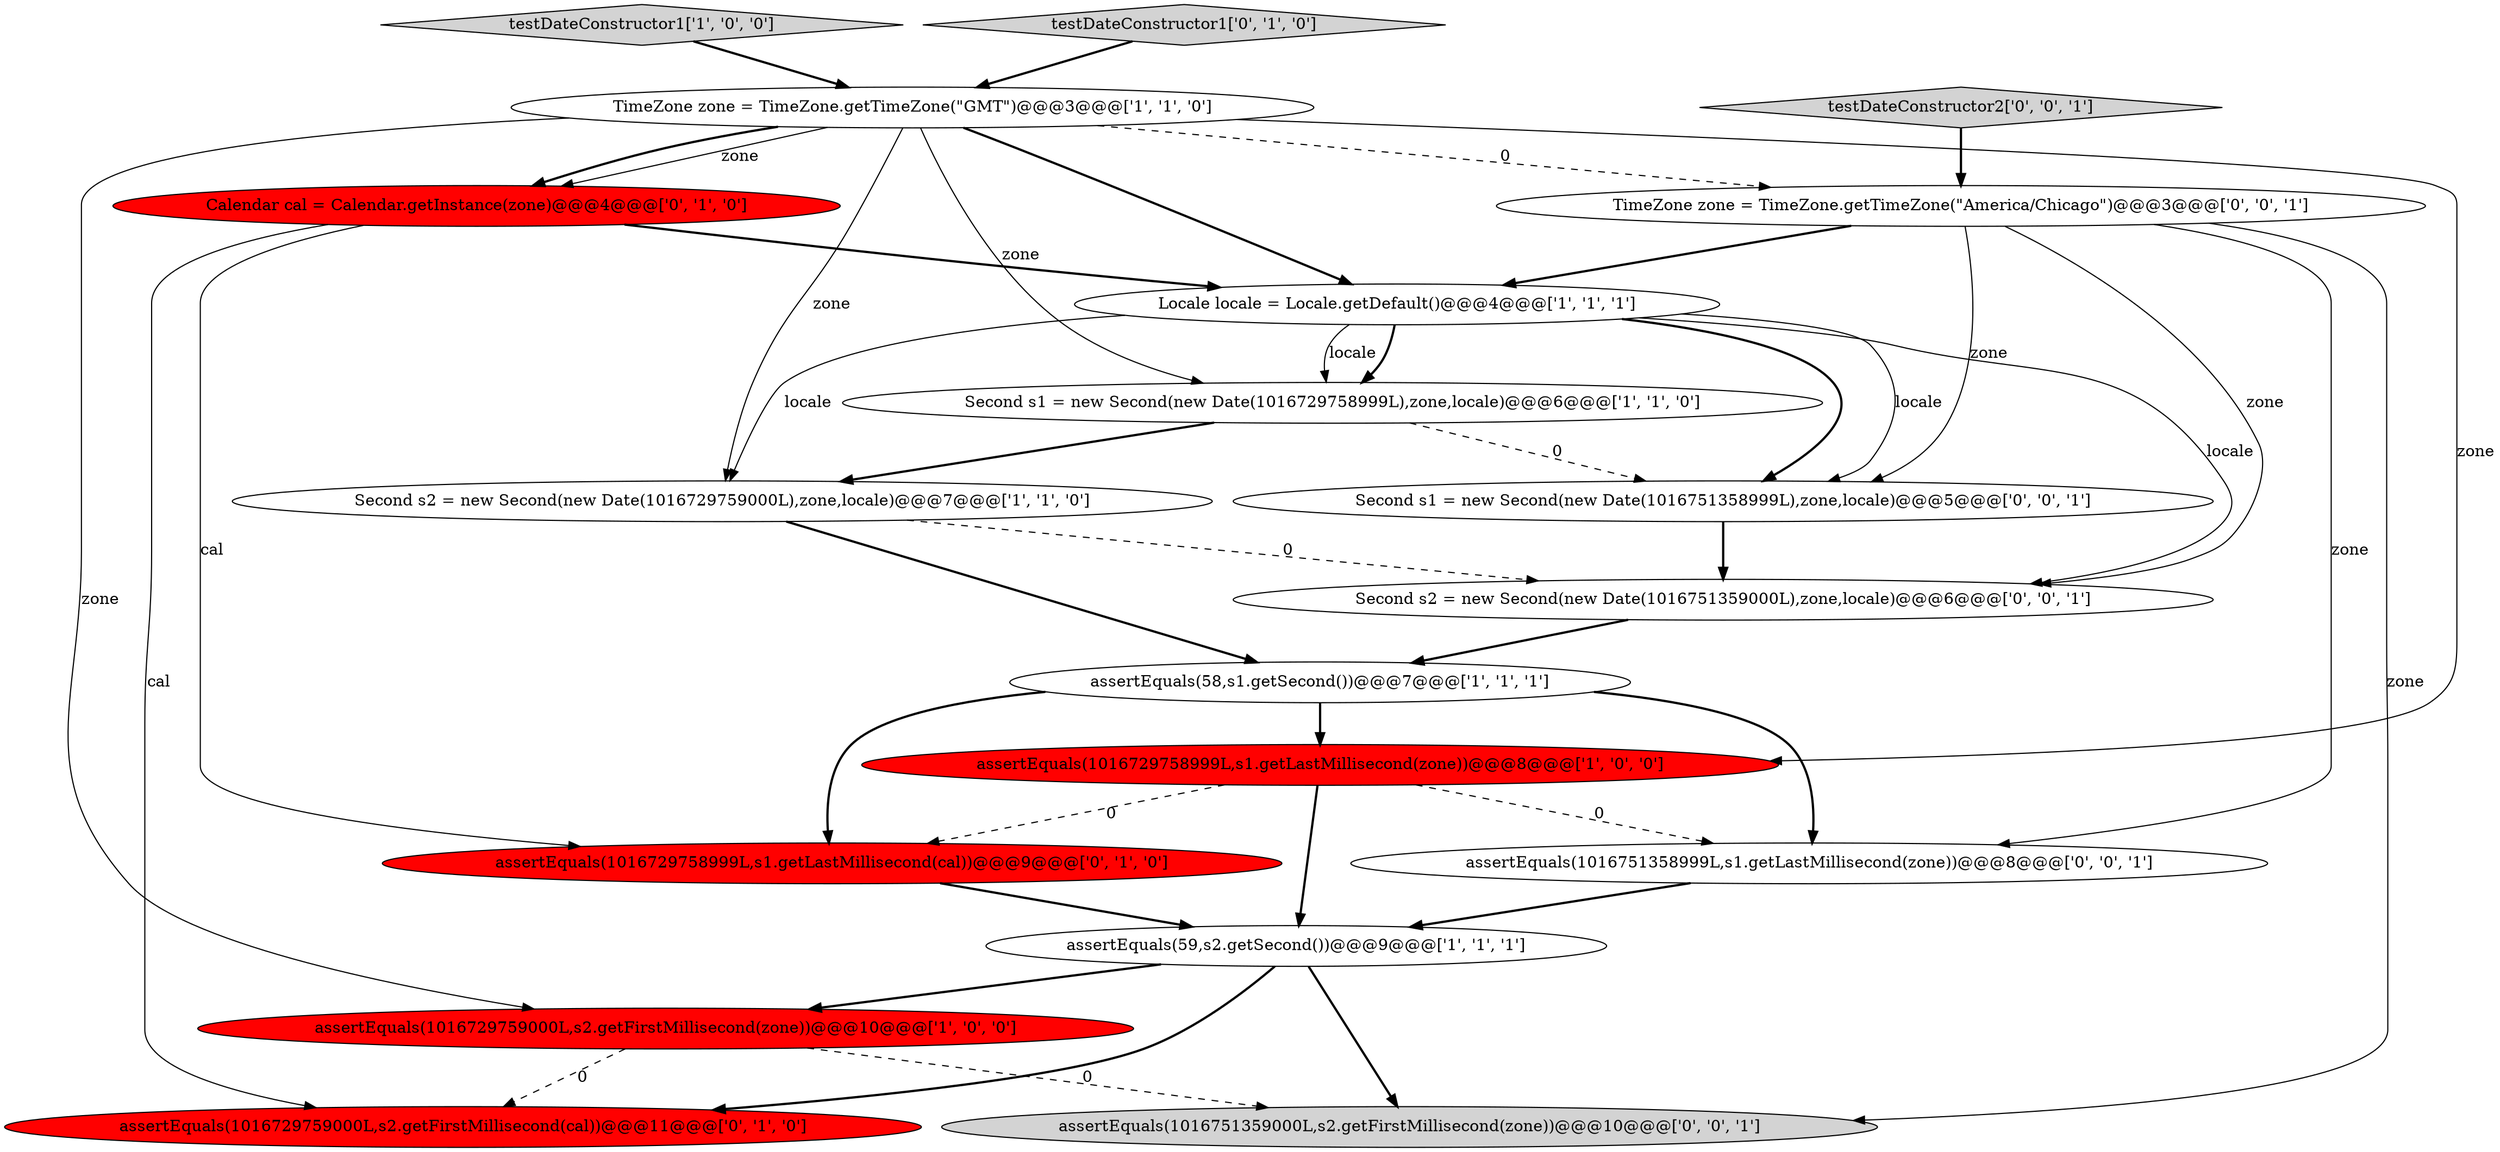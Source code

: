 digraph {
13 [style = filled, label = "assertEquals(1016751359000L,s2.getFirstMillisecond(zone))@@@10@@@['0', '0', '1']", fillcolor = lightgray, shape = ellipse image = "AAA0AAABBB3BBB"];
7 [style = filled, label = "testDateConstructor1['1', '0', '0']", fillcolor = lightgray, shape = diamond image = "AAA0AAABBB1BBB"];
4 [style = filled, label = "assertEquals(1016729758999L,s1.getLastMillisecond(zone))@@@8@@@['1', '0', '0']", fillcolor = red, shape = ellipse image = "AAA1AAABBB1BBB"];
18 [style = filled, label = "Second s2 = new Second(new Date(1016751359000L),zone,locale)@@@6@@@['0', '0', '1']", fillcolor = white, shape = ellipse image = "AAA0AAABBB3BBB"];
3 [style = filled, label = "assertEquals(58,s1.getSecond())@@@7@@@['1', '1', '1']", fillcolor = white, shape = ellipse image = "AAA0AAABBB1BBB"];
12 [style = filled, label = "assertEquals(1016729759000L,s2.getFirstMillisecond(cal))@@@11@@@['0', '1', '0']", fillcolor = red, shape = ellipse image = "AAA1AAABBB2BBB"];
16 [style = filled, label = "Second s1 = new Second(new Date(1016751358999L),zone,locale)@@@5@@@['0', '0', '1']", fillcolor = white, shape = ellipse image = "AAA0AAABBB3BBB"];
0 [style = filled, label = "Second s1 = new Second(new Date(1016729758999L),zone,locale)@@@6@@@['1', '1', '0']", fillcolor = white, shape = ellipse image = "AAA0AAABBB1BBB"];
9 [style = filled, label = "Calendar cal = Calendar.getInstance(zone)@@@4@@@['0', '1', '0']", fillcolor = red, shape = ellipse image = "AAA1AAABBB2BBB"];
15 [style = filled, label = "TimeZone zone = TimeZone.getTimeZone(\"America/Chicago\")@@@3@@@['0', '0', '1']", fillcolor = white, shape = ellipse image = "AAA0AAABBB3BBB"];
17 [style = filled, label = "testDateConstructor2['0', '0', '1']", fillcolor = lightgray, shape = diamond image = "AAA0AAABBB3BBB"];
8 [style = filled, label = "TimeZone zone = TimeZone.getTimeZone(\"GMT\")@@@3@@@['1', '1', '0']", fillcolor = white, shape = ellipse image = "AAA0AAABBB1BBB"];
10 [style = filled, label = "testDateConstructor1['0', '1', '0']", fillcolor = lightgray, shape = diamond image = "AAA0AAABBB2BBB"];
2 [style = filled, label = "Locale locale = Locale.getDefault()@@@4@@@['1', '1', '1']", fillcolor = white, shape = ellipse image = "AAA0AAABBB1BBB"];
14 [style = filled, label = "assertEquals(1016751358999L,s1.getLastMillisecond(zone))@@@8@@@['0', '0', '1']", fillcolor = white, shape = ellipse image = "AAA0AAABBB3BBB"];
6 [style = filled, label = "Second s2 = new Second(new Date(1016729759000L),zone,locale)@@@7@@@['1', '1', '0']", fillcolor = white, shape = ellipse image = "AAA0AAABBB1BBB"];
11 [style = filled, label = "assertEquals(1016729758999L,s1.getLastMillisecond(cal))@@@9@@@['0', '1', '0']", fillcolor = red, shape = ellipse image = "AAA1AAABBB2BBB"];
5 [style = filled, label = "assertEquals(1016729759000L,s2.getFirstMillisecond(zone))@@@10@@@['1', '0', '0']", fillcolor = red, shape = ellipse image = "AAA1AAABBB1BBB"];
1 [style = filled, label = "assertEquals(59,s2.getSecond())@@@9@@@['1', '1', '1']", fillcolor = white, shape = ellipse image = "AAA0AAABBB1BBB"];
1->5 [style = bold, label=""];
5->13 [style = dashed, label="0"];
6->3 [style = bold, label=""];
8->9 [style = solid, label="zone"];
18->3 [style = bold, label=""];
15->2 [style = bold, label=""];
5->12 [style = dashed, label="0"];
16->18 [style = bold, label=""];
9->12 [style = solid, label="cal"];
15->16 [style = solid, label="zone"];
8->5 [style = solid, label="zone"];
2->16 [style = solid, label="locale"];
0->6 [style = bold, label=""];
9->2 [style = bold, label=""];
11->1 [style = bold, label=""];
8->15 [style = dashed, label="0"];
3->14 [style = bold, label=""];
2->18 [style = solid, label="locale"];
0->16 [style = dashed, label="0"];
3->11 [style = bold, label=""];
8->0 [style = solid, label="zone"];
15->13 [style = solid, label="zone"];
9->11 [style = solid, label="cal"];
7->8 [style = bold, label=""];
3->4 [style = bold, label=""];
1->13 [style = bold, label=""];
8->6 [style = solid, label="zone"];
14->1 [style = bold, label=""];
15->14 [style = solid, label="zone"];
6->18 [style = dashed, label="0"];
8->4 [style = solid, label="zone"];
2->0 [style = bold, label=""];
2->0 [style = solid, label="locale"];
10->8 [style = bold, label=""];
8->2 [style = bold, label=""];
15->18 [style = solid, label="zone"];
8->9 [style = bold, label=""];
1->12 [style = bold, label=""];
17->15 [style = bold, label=""];
4->14 [style = dashed, label="0"];
4->1 [style = bold, label=""];
4->11 [style = dashed, label="0"];
2->6 [style = solid, label="locale"];
2->16 [style = bold, label=""];
}
